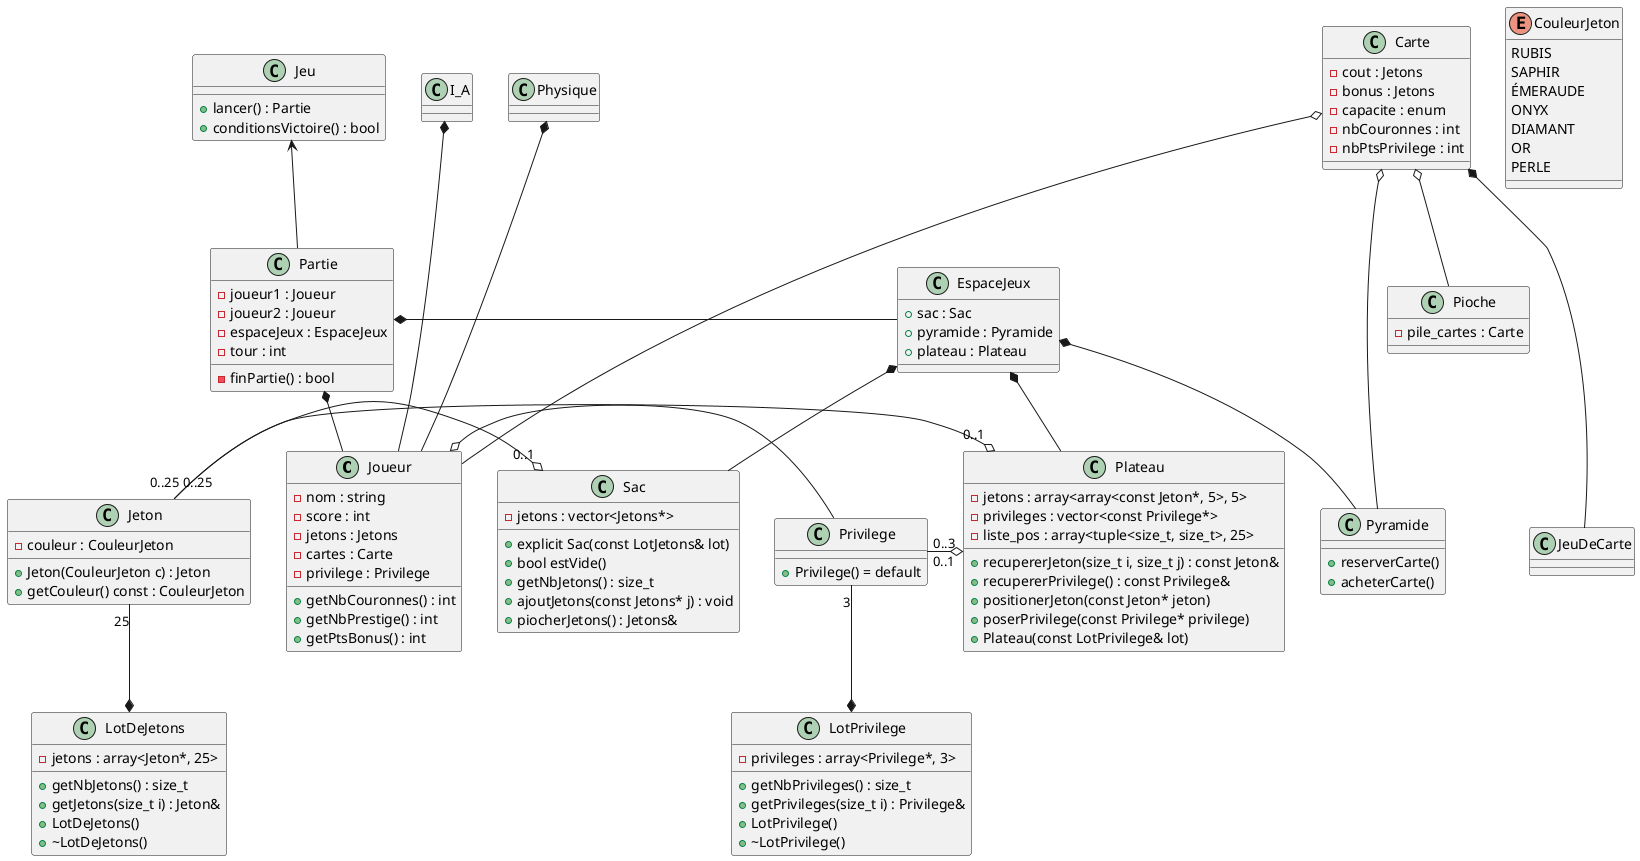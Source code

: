 @startuml splendor

/'
    Diagramme de classe du jeu Splendor Duel
    Pour programmation objet C++
'/

class Joueur{
    - nom : string
    - score : int
    - jetons : Jetons
    - cartes : Carte
    - privilege : Privilege

    + getNbCouronnes() : int
    + getNbPrestige() : int
    + getPtsBonus() : int
}

class I_A {
}

class Physique {
}

class Partie {
    - joueur1 : Joueur
    - joueur2 : Joueur
    - espaceJeux : EspaceJeux
    - tour : int

    - finPartie() : bool
}

class EspaceJeux {
    + sac : Sac
    + pyramide : Pyramide
    + plateau : Plateau
}

class Pyramide {
    + reserverCarte()
    + acheterCarte()
}

class Carte{
    - cout : Jetons
    - bonus : Jetons
    - capacite : enum
    - nbCouronnes : int
    - nbPtsPrivilege : int
}

class Pioche {
    - pile_cartes : Carte
}

enum CouleurJeton { 
    RUBIS
    SAPHIR
    ÉMERAUDE
    ONYX
    DIAMANT
    OR
    PERLE
}

class Jeton {
    - couleur : CouleurJeton
    + Jeton(CouleurJeton c) : Jeton
    + getCouleur() const : CouleurJeton
}

class LotDeJetons {
    - jetons : array<Jeton*, 25>

    + getNbJetons() : size_t
    + getJetons(size_t i) : Jeton&
    + LotDeJetons()
    + ~LotDeJetons()
}

class Privilege {
    + Privilege() = default
}

class LotPrivilege {
    - privileges : array<Privilege*, 3>

    + getNbPrivileges() : size_t
    + getPrivileges(size_t i) : Privilege&
    + LotPrivilege()
    + ~LotPrivilege()
}

class Sac{
    - jetons : vector<Jetons*>

    + explicit Sac(const LotJetons& lot)
    + bool estVide() 
    + getNbJetons() : size_t
    + ajoutJetons(const Jetons* j) : void
    + piocherJetons() : Jetons&
}

class Plateau {
    - jetons : array<array<const Jeton*, 5>, 5>
    - privileges : vector<const Privilege*>
    - liste_pos : array<tuple<size_t, size_t>, 25>

    + recupererJeton(size_t i, size_t j) : const Jeton&
    + recupererPrivilege() : const Privilege&
    + positionerJeton(const Jeton* jeton)
    + poserPrivilege(const Privilege* privilege)
    + Plateau(const LotPrivilege& lot)
}


class Jeu {
    + lancer() : Partie
    + conditionsVictoire() : bool
}

class JeuDeCarte {
}

Physique *--- Joueur
I_A *--- Joueur

Carte *--- JeuDeCarte
Carte o-- Pyramide
Carte o-- Pioche
Carte o--- Joueur

Jeton "25" --* LotDeJetons
Jeton "0..25" -o "0..1" Sac

Privilege "3" --* LotPrivilege

Jeton "0..25" -o "0..1" Plateau
Privilege "0..3" -o "0..1" Plateau

Joueur o- Privilege

Partie *- EspaceJeux
Partie *- Joueur

EspaceJeux *-- Sac
EspaceJeux *-- Pyramide
EspaceJeux *-- Plateau

Jeu <-- Partie
@enduml